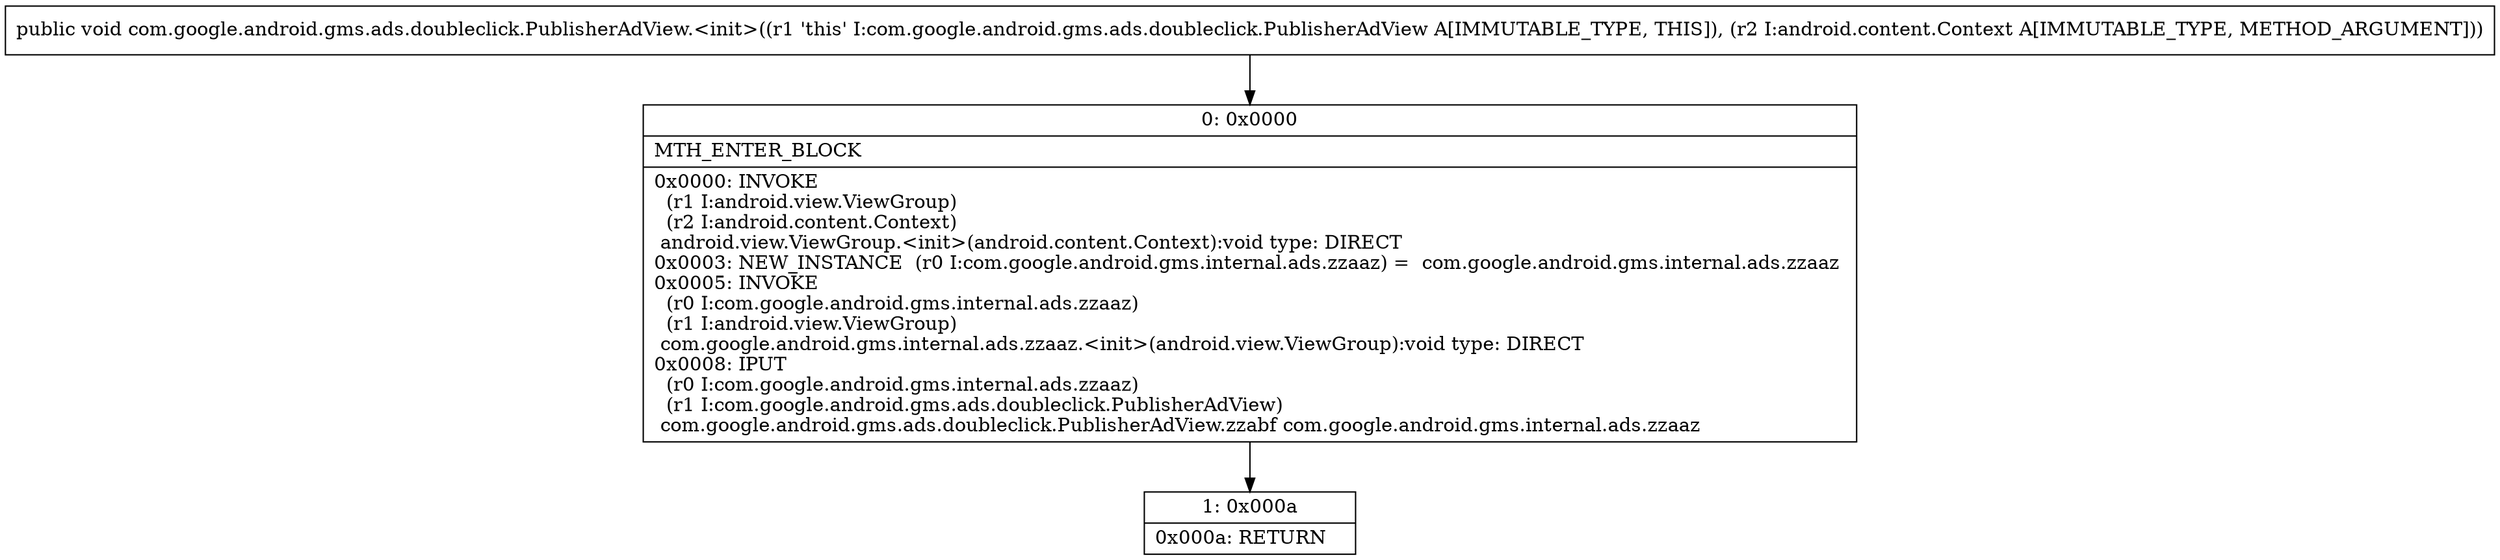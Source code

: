 digraph "CFG forcom.google.android.gms.ads.doubleclick.PublisherAdView.\<init\>(Landroid\/content\/Context;)V" {
Node_0 [shape=record,label="{0\:\ 0x0000|MTH_ENTER_BLOCK\l|0x0000: INVOKE  \l  (r1 I:android.view.ViewGroup)\l  (r2 I:android.content.Context)\l android.view.ViewGroup.\<init\>(android.content.Context):void type: DIRECT \l0x0003: NEW_INSTANCE  (r0 I:com.google.android.gms.internal.ads.zzaaz) =  com.google.android.gms.internal.ads.zzaaz \l0x0005: INVOKE  \l  (r0 I:com.google.android.gms.internal.ads.zzaaz)\l  (r1 I:android.view.ViewGroup)\l com.google.android.gms.internal.ads.zzaaz.\<init\>(android.view.ViewGroup):void type: DIRECT \l0x0008: IPUT  \l  (r0 I:com.google.android.gms.internal.ads.zzaaz)\l  (r1 I:com.google.android.gms.ads.doubleclick.PublisherAdView)\l com.google.android.gms.ads.doubleclick.PublisherAdView.zzabf com.google.android.gms.internal.ads.zzaaz \l}"];
Node_1 [shape=record,label="{1\:\ 0x000a|0x000a: RETURN   \l}"];
MethodNode[shape=record,label="{public void com.google.android.gms.ads.doubleclick.PublisherAdView.\<init\>((r1 'this' I:com.google.android.gms.ads.doubleclick.PublisherAdView A[IMMUTABLE_TYPE, THIS]), (r2 I:android.content.Context A[IMMUTABLE_TYPE, METHOD_ARGUMENT])) }"];
MethodNode -> Node_0;
Node_0 -> Node_1;
}

